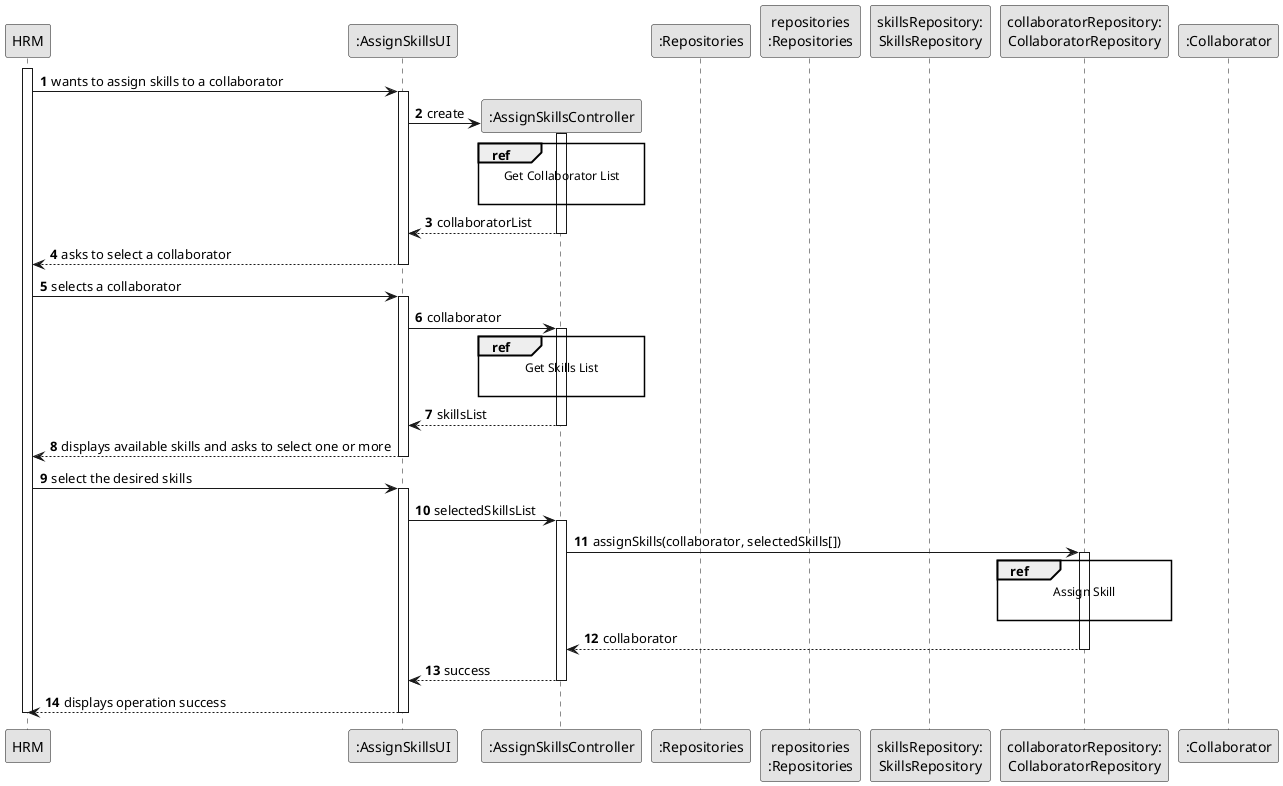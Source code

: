 @startuml
skinparam monochrome true
skinparam packageStyle rectangle
skinparam shadowing false

autonumber

participant "HRM" as HRM
participant ":AssignSkillsUI" as UI
participant ":AssignSkillsController" as CTRL
participant ":Repositories" as GlobRepo
participant "repositories\n:Repositories" as PLAT
participant "skillsRepository:\nSkillsRepository" as skillsRepository
participant "collaboratorRepository:\nCollaboratorRepository" as CLBREP
participant ":Collaborator" as CLB

activate HRM

HRM -> UI : wants to assign skills to a collaborator
activate UI

UI -> CTRL** : create
activate CTRL

    ref over CTRL
                                    Get Collaborator List

                                end ref



CTRL --> UI : collaboratorList
deactivate CTRL

UI --> HRM : asks to select a collaborator
deactivate UI

HRM -> UI : selects a collaborator
activate UI

UI -> CTRL : collaborator
activate CTRL

ref over CTRL
                                Get Skills List

                            end ref



CTRL --> UI : skillsList
deactivate CTRL

UI --> HRM : displays available skills and asks to select one or more
deactivate UI

HRM -> UI : select the desired skills
activate UI

UI -> CTRL : selectedSkillsList
activate CTRL

CTRL -> CLBREP : assignSkills(collaborator, selectedSkills[])
activate CLBREP

ref over CLBREP
                                Assign Skill

                            end ref



CLBREP --> CTRL : collaborator
deactivate CLBREP


CTRL --> UI : success
deactivate CTRL

UI --> HRM : displays operation success
deactivate UI
deactivate HRM
@enduml
